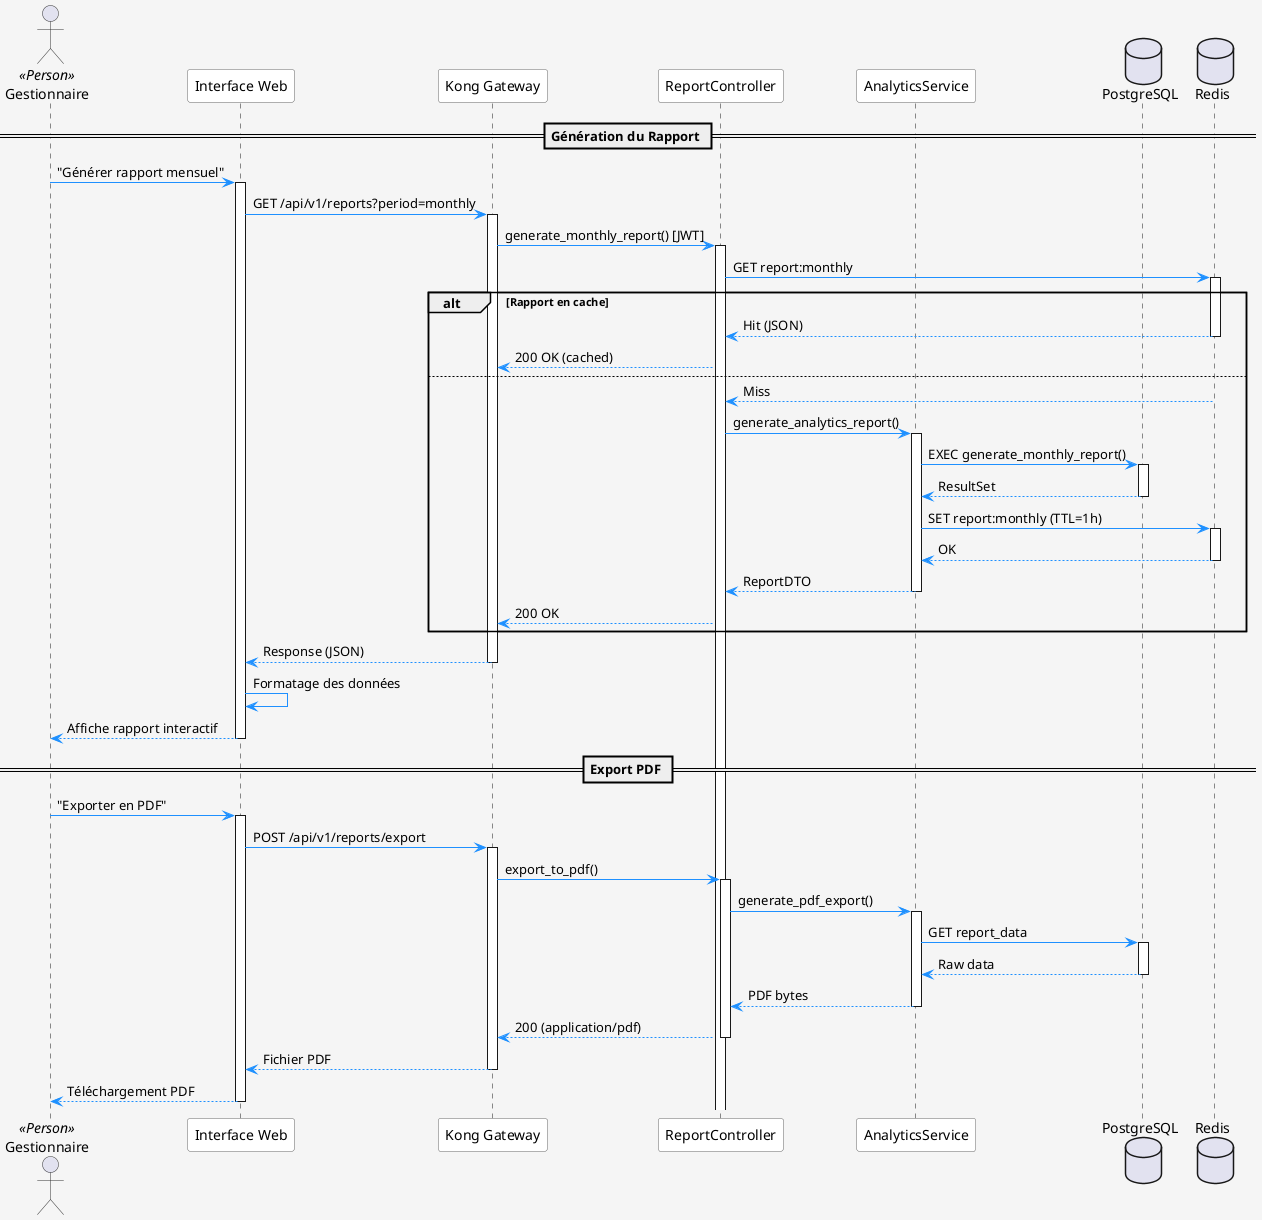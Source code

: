 @startuml UC1 et UC3 - Génération et visualistion de rapport

skinparam {
    BackgroundColor #F5F5F5
    ActorBorderColor #333
    ParticipantBackgroundColor #FFFFFF
    ParticipantBorderColor #666
    ArrowColor #1E90FF
    SequenceMessageAlign reverse
}

actor "Gestionnaire" as gestionnaire <<Person>>
participant "Interface Web" as dashboard
participant "Kong Gateway" as kong
participant "ReportController" as controller
participant "AnalyticsService" as service
database "PostgreSQL" as db
database "Redis" as cache

== Génération du Rapport ==

gestionnaire -> dashboard : "Générer rapport mensuel"
activate dashboard
dashboard -> kong : GET /api/v1/reports?period=monthly
activate kong

kong -> controller : generate_monthly_report() [JWT]
activate controller

controller -> cache : GET report:monthly
activate cache

alt Rapport en cache
    cache --> controller : Hit (JSON)
    deactivate cache
    controller --> kong : 200 OK (cached)
else
    cache --> controller : Miss
    deactivate cache
    controller -> service : generate_analytics_report()
    activate service

    service -> db : EXEC generate_monthly_report()
    activate db
    db --> service : ResultSet
    deactivate db

    service -> cache : SET report:monthly (TTL=1h)
    activate cache
    cache --> service : OK
    deactivate cache

    service --> controller : ReportDTO
    deactivate service
    controller --> kong : 200 OK
end

kong --> dashboard : Response (JSON)
deactivate kong

dashboard -> dashboard : Formatage des données
dashboard --> gestionnaire : Affiche rapport interactif
deactivate dashboard

== Export PDF ==

gestionnaire -> dashboard : "Exporter en PDF"
activate dashboard
dashboard -> kong : POST /api/v1/reports/export
activate kong

kong -> controller : export_to_pdf()
activate controller
controller -> service : generate_pdf_export()
activate service

service -> db : GET report_data
activate db
db --> service : Raw data
deactivate db

service --> controller : PDF bytes
deactivate service
controller --> kong : 200 (application/pdf)
deactivate controller

kong --> dashboard : Fichier PDF
deactivate kong
dashboard --> gestionnaire : Téléchargement PDF
deactivate dashboard

@enduml